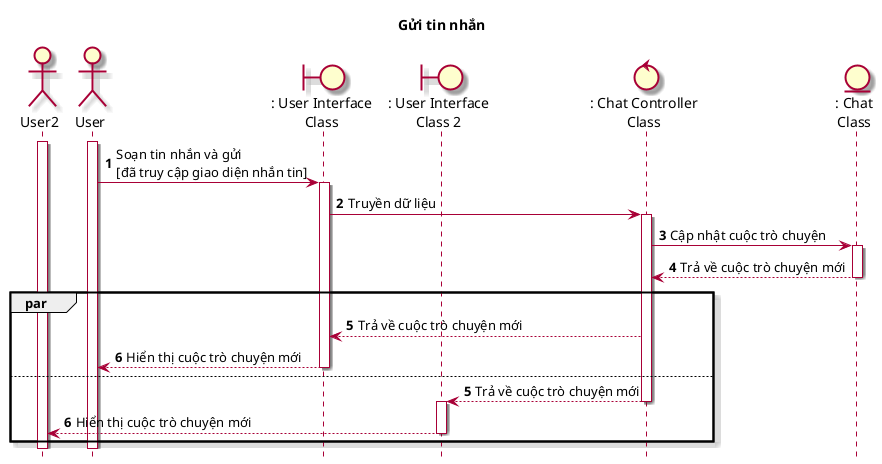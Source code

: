 @startuml SeqGuiTinNhan

skin rose
hide footbox
title Gửi tin nhắn

actor User2 as user2
actor User as user
boundary ": User Interface\nClass" as userInterface
boundary ": User Interface\nClass 2" as userInterface2
control ": Chat Controller\nClass" as chatController
entity ": Chat\nClass" as Chat

autonumber
user++
user2++
user -> userInterface++ : Soạn tin nhắn và gửi\n[đã truy cập giao diện nhắn tin]
userInterface -> chatController++ : Truyền dữ liệu
chatController -> Chat++ : Cập nhật cuộc trò chuyện
Chat --> chatController-- : Trả về cuộc trò chuyện mới
par
    chatController --> userInterface : Trả về cuộc trò chuyện mới
    userInterface --> user-- : Hiển thị cuộc trò chuyện mới
else
    autonumber 5
    chatController --> userInterface2-- : Trả về cuộc trò chuyện mới
    userInterface2++
    userInterface2 --> user2-- : Hiển thị cuộc trò chuyện mới
end

user--
user2--

@enduml